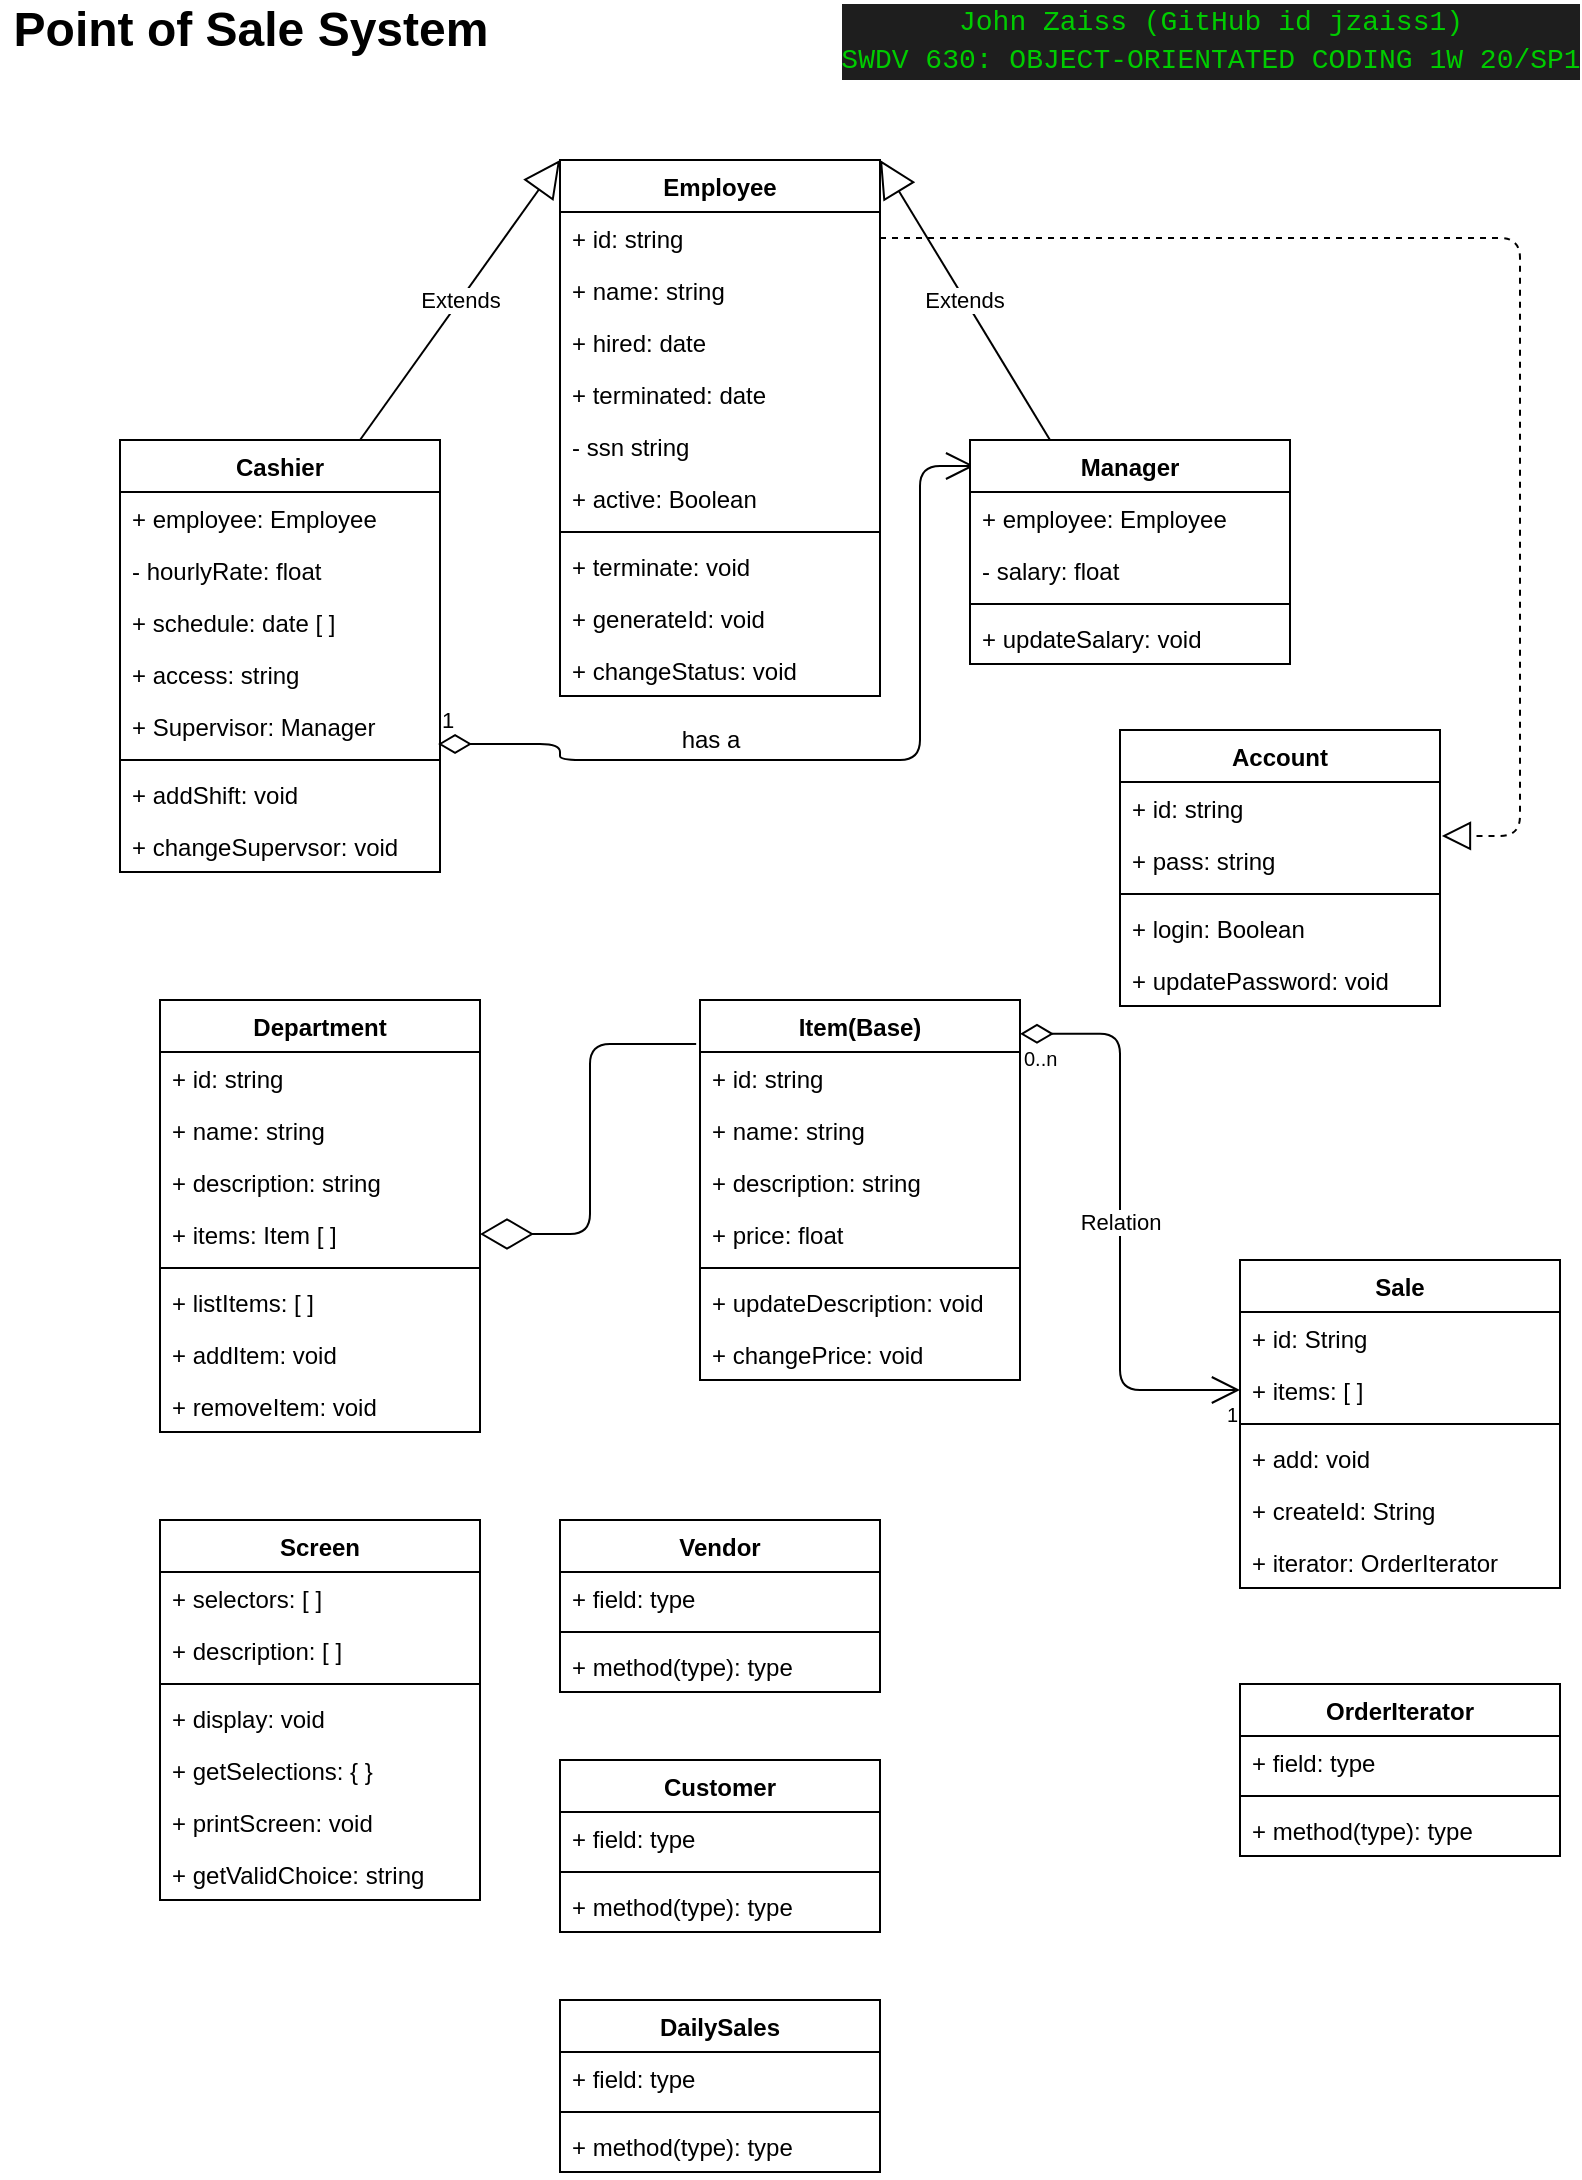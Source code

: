 <mxfile version="12.7.9" type="onedrive"><diagram name="Page-1" id="c4acf3e9-155e-7222-9cf6-157b1a14988f"><mxGraphModel dx="1422" dy="809" grid="1" gridSize="10" guides="1" tooltips="1" connect="1" arrows="1" fold="1" page="1" pageScale="1" pageWidth="850" pageHeight="1100" background="#ffffff" math="0" shadow="0"><root><mxCell id="0"/><mxCell id="1" parent="0"/><mxCell id="Xxh8gBO-LgEXjHIjxmdG-36" value="" style="endArrow=block;dashed=1;endFill=0;endSize=12;html=1;exitX=1;exitY=0.5;exitDx=0;exitDy=0;edgeStyle=orthogonalEdgeStyle;entryX=1.006;entryY=1.038;entryDx=0;entryDy=0;entryPerimeter=0;" edge="1" parent="1" source="ix763_6iFT6RUFImsOQL-2" target="Xxh8gBO-LgEXjHIjxmdG-8"><mxGeometry width="160" relative="1" as="geometry"><mxPoint x="340" y="480" as="sourcePoint"/><mxPoint x="760" y="360" as="targetPoint"/><Array as="points"><mxPoint x="800" y="159"/><mxPoint x="800" y="458"/></Array></mxGeometry></mxCell><mxCell id="ix763_6iFT6RUFImsOQL-1" value="Employee" style="swimlane;fontStyle=1;align=center;verticalAlign=top;childLayout=stackLayout;horizontal=1;startSize=26;horizontalStack=0;resizeParent=1;resizeParentMax=0;resizeLast=0;collapsible=1;marginBottom=0;" parent="1" vertex="1"><mxGeometry x="320" y="120" width="160" height="268" as="geometry"/></mxCell><mxCell id="ix763_6iFT6RUFImsOQL-2" value="+ id: string" style="text;strokeColor=none;fillColor=none;align=left;verticalAlign=top;spacingLeft=4;spacingRight=4;overflow=hidden;rotatable=0;points=[[0,0.5],[1,0.5]];portConstraint=eastwest;" parent="ix763_6iFT6RUFImsOQL-1" vertex="1"><mxGeometry y="26" width="160" height="26" as="geometry"/></mxCell><mxCell id="ix763_6iFT6RUFImsOQL-8" value="+ name: string" style="text;strokeColor=none;fillColor=none;align=left;verticalAlign=top;spacingLeft=4;spacingRight=4;overflow=hidden;rotatable=0;points=[[0,0.5],[1,0.5]];portConstraint=eastwest;" parent="ix763_6iFT6RUFImsOQL-1" vertex="1"><mxGeometry y="52" width="160" height="26" as="geometry"/></mxCell><mxCell id="ix763_6iFT6RUFImsOQL-47" value="+ hired: date" style="text;strokeColor=none;fillColor=none;align=left;verticalAlign=top;spacingLeft=4;spacingRight=4;overflow=hidden;rotatable=0;points=[[0,0.5],[1,0.5]];portConstraint=eastwest;" parent="ix763_6iFT6RUFImsOQL-1" vertex="1"><mxGeometry y="78" width="160" height="26" as="geometry"/></mxCell><mxCell id="ix763_6iFT6RUFImsOQL-48" value="+ terminated: date" style="text;strokeColor=none;fillColor=none;align=left;verticalAlign=top;spacingLeft=4;spacingRight=4;overflow=hidden;rotatable=0;points=[[0,0.5],[1,0.5]];portConstraint=eastwest;" parent="ix763_6iFT6RUFImsOQL-1" vertex="1"><mxGeometry y="104" width="160" height="26" as="geometry"/></mxCell><mxCell id="ix763_6iFT6RUFImsOQL-49" value="- ssn string" style="text;strokeColor=none;fillColor=none;align=left;verticalAlign=top;spacingLeft=4;spacingRight=4;overflow=hidden;rotatable=0;points=[[0,0.5],[1,0.5]];portConstraint=eastwest;" parent="ix763_6iFT6RUFImsOQL-1" vertex="1"><mxGeometry y="130" width="160" height="26" as="geometry"/></mxCell><mxCell id="ix763_6iFT6RUFImsOQL-9" value="+ active: Boolean" style="text;strokeColor=none;fillColor=none;align=left;verticalAlign=top;spacingLeft=4;spacingRight=4;overflow=hidden;rotatable=0;points=[[0,0.5],[1,0.5]];portConstraint=eastwest;" parent="ix763_6iFT6RUFImsOQL-1" vertex="1"><mxGeometry y="156" width="160" height="26" as="geometry"/></mxCell><mxCell id="ix763_6iFT6RUFImsOQL-3" value="" style="line;strokeWidth=1;fillColor=none;align=left;verticalAlign=middle;spacingTop=-1;spacingLeft=3;spacingRight=3;rotatable=0;labelPosition=right;points=[];portConstraint=eastwest;" parent="ix763_6iFT6RUFImsOQL-1" vertex="1"><mxGeometry y="182" width="160" height="8" as="geometry"/></mxCell><mxCell id="ix763_6iFT6RUFImsOQL-4" value="+ terminate: void" style="text;strokeColor=none;fillColor=none;align=left;verticalAlign=top;spacingLeft=4;spacingRight=4;overflow=hidden;rotatable=0;points=[[0,0.5],[1,0.5]];portConstraint=eastwest;" parent="ix763_6iFT6RUFImsOQL-1" vertex="1"><mxGeometry y="190" width="160" height="26" as="geometry"/></mxCell><mxCell id="Xxh8gBO-LgEXjHIjxmdG-11" value="+ generateId: void" style="text;strokeColor=none;fillColor=none;align=left;verticalAlign=top;spacingLeft=4;spacingRight=4;overflow=hidden;rotatable=0;points=[[0,0.5],[1,0.5]];portConstraint=eastwest;" vertex="1" parent="ix763_6iFT6RUFImsOQL-1"><mxGeometry y="216" width="160" height="26" as="geometry"/></mxCell><mxCell id="ix763_6iFT6RUFImsOQL-53" value="+ changeStatus: void" style="text;strokeColor=none;fillColor=none;align=left;verticalAlign=top;spacingLeft=4;spacingRight=4;overflow=hidden;rotatable=0;points=[[0,0.5],[1,0.5]];portConstraint=eastwest;" parent="ix763_6iFT6RUFImsOQL-1" vertex="1"><mxGeometry y="242" width="160" height="26" as="geometry"/></mxCell><mxCell id="ix763_6iFT6RUFImsOQL-5" value="&lt;div style=&quot;font-size: 24px;&quot;&gt;Point of Sale System&lt;/div&gt;" style="text;html=1;align=center;verticalAlign=middle;resizable=0;points=[];autosize=1;fontSize=24;fontStyle=1" parent="1" vertex="1"><mxGeometry x="40" y="40" width="250" height="30" as="geometry"/></mxCell><mxCell id="ix763_6iFT6RUFImsOQL-6" value="&lt;div style=&quot;background-color: rgb(30 , 30 , 30) ; font-family: &amp;#34;consolas&amp;#34; , &amp;#34;courier new&amp;#34; , monospace ; font-weight: normal ; font-size: 14px ; line-height: 19px ; white-space: pre&quot;&gt;&lt;div&gt;&lt;font color=&quot;#00CC00&quot;&gt;John&amp;nbsp;Zaiss&amp;nbsp;(GitHub&amp;nbsp;id&amp;nbsp;jzaiss1)&lt;/font&gt;&lt;/div&gt;&lt;div&gt;&lt;font color=&quot;#00CC00&quot;&gt;SWDV&amp;nbsp;630:&amp;nbsp;OBJECT-ORIENTATED&amp;nbsp;CODING&amp;nbsp;1W&amp;nbsp;20/SP1&lt;/font&gt;&lt;/div&gt;&lt;/div&gt;" style="text;html=1;align=center;verticalAlign=middle;resizable=0;points=[];autosize=1;fontSize=24;" parent="1" vertex="1"><mxGeometry x="460" y="40" width="370" height="40" as="geometry"/></mxCell><mxCell id="ix763_6iFT6RUFImsOQL-10" value="Item(Base)" style="swimlane;fontStyle=1;align=center;verticalAlign=top;childLayout=stackLayout;horizontal=1;startSize=26;horizontalStack=0;resizeParent=1;resizeParentMax=0;resizeLast=0;collapsible=1;marginBottom=0;" parent="1" vertex="1"><mxGeometry x="390" y="540" width="160" height="190" as="geometry"/></mxCell><mxCell id="ix763_6iFT6RUFImsOQL-21" value="+ id: string" style="text;strokeColor=none;fillColor=none;align=left;verticalAlign=top;spacingLeft=4;spacingRight=4;overflow=hidden;rotatable=0;points=[[0,0.5],[1,0.5]];portConstraint=eastwest;" parent="ix763_6iFT6RUFImsOQL-10" vertex="1"><mxGeometry y="26" width="160" height="26" as="geometry"/></mxCell><mxCell id="ix763_6iFT6RUFImsOQL-20" value="+ name: string" style="text;strokeColor=none;fillColor=none;align=left;verticalAlign=top;spacingLeft=4;spacingRight=4;overflow=hidden;rotatable=0;points=[[0,0.5],[1,0.5]];portConstraint=eastwest;" parent="ix763_6iFT6RUFImsOQL-10" vertex="1"><mxGeometry y="52" width="160" height="26" as="geometry"/></mxCell><mxCell id="ix763_6iFT6RUFImsOQL-44" value="+ description: string" style="text;strokeColor=none;fillColor=none;align=left;verticalAlign=top;spacingLeft=4;spacingRight=4;overflow=hidden;rotatable=0;points=[[0,0.5],[1,0.5]];portConstraint=eastwest;" parent="ix763_6iFT6RUFImsOQL-10" vertex="1"><mxGeometry y="78" width="160" height="26" as="geometry"/></mxCell><mxCell id="ix763_6iFT6RUFImsOQL-11" value="+ price: float" style="text;strokeColor=none;fillColor=none;align=left;verticalAlign=top;spacingLeft=4;spacingRight=4;overflow=hidden;rotatable=0;points=[[0,0.5],[1,0.5]];portConstraint=eastwest;" parent="ix763_6iFT6RUFImsOQL-10" vertex="1"><mxGeometry y="104" width="160" height="26" as="geometry"/></mxCell><mxCell id="ix763_6iFT6RUFImsOQL-12" value="" style="line;strokeWidth=1;fillColor=none;align=left;verticalAlign=middle;spacingTop=-1;spacingLeft=3;spacingRight=3;rotatable=0;labelPosition=right;points=[];portConstraint=eastwest;" parent="ix763_6iFT6RUFImsOQL-10" vertex="1"><mxGeometry y="130" width="160" height="8" as="geometry"/></mxCell><mxCell id="ix763_6iFT6RUFImsOQL-60" value="+ updateDescription: void" style="text;strokeColor=none;fillColor=none;align=left;verticalAlign=top;spacingLeft=4;spacingRight=4;overflow=hidden;rotatable=0;points=[[0,0.5],[1,0.5]];portConstraint=eastwest;" parent="ix763_6iFT6RUFImsOQL-10" vertex="1"><mxGeometry y="138" width="160" height="26" as="geometry"/></mxCell><mxCell id="ix763_6iFT6RUFImsOQL-13" value="+ changePrice: void" style="text;strokeColor=none;fillColor=none;align=left;verticalAlign=top;spacingLeft=4;spacingRight=4;overflow=hidden;rotatable=0;points=[[0,0.5],[1,0.5]];portConstraint=eastwest;" parent="ix763_6iFT6RUFImsOQL-10" vertex="1"><mxGeometry y="164" width="160" height="26" as="geometry"/></mxCell><mxCell id="ix763_6iFT6RUFImsOQL-14" value="Department" style="swimlane;fontStyle=1;align=center;verticalAlign=top;childLayout=stackLayout;horizontal=1;startSize=26;horizontalStack=0;resizeParent=1;resizeParentMax=0;resizeLast=0;collapsible=1;marginBottom=0;" parent="1" vertex="1"><mxGeometry x="120" y="540" width="160" height="216" as="geometry"/></mxCell><mxCell id="ix763_6iFT6RUFImsOQL-43" value="+ id: string" style="text;strokeColor=none;fillColor=none;align=left;verticalAlign=top;spacingLeft=4;spacingRight=4;overflow=hidden;rotatable=0;points=[[0,0.5],[1,0.5]];portConstraint=eastwest;" parent="ix763_6iFT6RUFImsOQL-14" vertex="1"><mxGeometry y="26" width="160" height="26" as="geometry"/></mxCell><mxCell id="ix763_6iFT6RUFImsOQL-15" value="+ name: string" style="text;strokeColor=none;fillColor=none;align=left;verticalAlign=top;spacingLeft=4;spacingRight=4;overflow=hidden;rotatable=0;points=[[0,0.5],[1,0.5]];portConstraint=eastwest;" parent="ix763_6iFT6RUFImsOQL-14" vertex="1"><mxGeometry y="52" width="160" height="26" as="geometry"/></mxCell><mxCell id="ix763_6iFT6RUFImsOQL-40" value="+ description: string" style="text;strokeColor=none;fillColor=none;align=left;verticalAlign=top;spacingLeft=4;spacingRight=4;overflow=hidden;rotatable=0;points=[[0,0.5],[1,0.5]];portConstraint=eastwest;" parent="ix763_6iFT6RUFImsOQL-14" vertex="1"><mxGeometry y="78" width="160" height="26" as="geometry"/></mxCell><mxCell id="ix763_6iFT6RUFImsOQL-18" value="+ items: Item [ ]" style="text;strokeColor=none;fillColor=none;align=left;verticalAlign=top;spacingLeft=4;spacingRight=4;overflow=hidden;rotatable=0;points=[[0,0.5],[1,0.5]];portConstraint=eastwest;" parent="ix763_6iFT6RUFImsOQL-14" vertex="1"><mxGeometry y="104" width="160" height="26" as="geometry"/></mxCell><mxCell id="ix763_6iFT6RUFImsOQL-16" value="" style="line;strokeWidth=1;fillColor=none;align=left;verticalAlign=middle;spacingTop=-1;spacingLeft=3;spacingRight=3;rotatable=0;labelPosition=right;points=[];portConstraint=eastwest;" parent="ix763_6iFT6RUFImsOQL-14" vertex="1"><mxGeometry y="130" width="160" height="8" as="geometry"/></mxCell><mxCell id="ix763_6iFT6RUFImsOQL-41" value="+ listItems: [ ]" style="text;strokeColor=none;fillColor=none;align=left;verticalAlign=top;spacingLeft=4;spacingRight=4;overflow=hidden;rotatable=0;points=[[0,0.5],[1,0.5]];portConstraint=eastwest;" parent="ix763_6iFT6RUFImsOQL-14" vertex="1"><mxGeometry y="138" width="160" height="26" as="geometry"/></mxCell><mxCell id="ix763_6iFT6RUFImsOQL-17" value="+ addItem: void" style="text;strokeColor=none;fillColor=none;align=left;verticalAlign=top;spacingLeft=4;spacingRight=4;overflow=hidden;rotatable=0;points=[[0,0.5],[1,0.5]];portConstraint=eastwest;" parent="ix763_6iFT6RUFImsOQL-14" vertex="1"><mxGeometry y="164" width="160" height="26" as="geometry"/></mxCell><mxCell id="ix763_6iFT6RUFImsOQL-42" value="+ removeItem: void" style="text;strokeColor=none;fillColor=none;align=left;verticalAlign=top;spacingLeft=4;spacingRight=4;overflow=hidden;rotatable=0;points=[[0,0.5],[1,0.5]];portConstraint=eastwest;" parent="ix763_6iFT6RUFImsOQL-14" vertex="1"><mxGeometry y="190" width="160" height="26" as="geometry"/></mxCell><mxCell id="ix763_6iFT6RUFImsOQL-28" value="" style="endArrow=diamondThin;endFill=0;endSize=24;html=1;edgeStyle=orthogonalEdgeStyle;entryX=1;entryY=0.5;entryDx=0;entryDy=0;exitX=-0.012;exitY=0.116;exitDx=0;exitDy=0;exitPerimeter=0;" parent="1" source="ix763_6iFT6RUFImsOQL-10" target="ix763_6iFT6RUFImsOQL-18" edge="1"><mxGeometry width="160" relative="1" as="geometry"><mxPoint x="120" y="704" as="sourcePoint"/><mxPoint x="280" y="704" as="targetPoint"/></mxGeometry></mxCell><mxCell id="ix763_6iFT6RUFImsOQL-31" value="Cashier" style="swimlane;fontStyle=1;align=center;verticalAlign=top;childLayout=stackLayout;horizontal=1;startSize=26;horizontalStack=0;resizeParent=1;resizeParentMax=0;resizeLast=0;collapsible=1;marginBottom=0;" parent="1" vertex="1"><mxGeometry x="100" y="260" width="160" height="216" as="geometry"/></mxCell><mxCell id="ix763_6iFT6RUFImsOQL-32" value="+ employee: Employee" style="text;strokeColor=none;fillColor=none;align=left;verticalAlign=top;spacingLeft=4;spacingRight=4;overflow=hidden;rotatable=0;points=[[0,0.5],[1,0.5]];portConstraint=eastwest;" parent="ix763_6iFT6RUFImsOQL-31" vertex="1"><mxGeometry y="26" width="160" height="26" as="geometry"/></mxCell><mxCell id="ix763_6iFT6RUFImsOQL-50" value="- hourlyRate: float" style="text;strokeColor=none;fillColor=none;align=left;verticalAlign=top;spacingLeft=4;spacingRight=4;overflow=hidden;rotatable=0;points=[[0,0.5],[1,0.5]];portConstraint=eastwest;" parent="ix763_6iFT6RUFImsOQL-31" vertex="1"><mxGeometry y="52" width="160" height="26" as="geometry"/></mxCell><mxCell id="ix763_6iFT6RUFImsOQL-55" value="+ schedule: date [ ] " style="text;strokeColor=none;fillColor=none;align=left;verticalAlign=top;spacingLeft=4;spacingRight=4;overflow=hidden;rotatable=0;points=[[0,0.5],[1,0.5]];portConstraint=eastwest;" parent="ix763_6iFT6RUFImsOQL-31" vertex="1"><mxGeometry y="78" width="160" height="26" as="geometry"/></mxCell><mxCell id="Xxh8gBO-LgEXjHIjxmdG-12" value="+ access: string" style="text;strokeColor=none;fillColor=none;align=left;verticalAlign=top;spacingLeft=4;spacingRight=4;overflow=hidden;rotatable=0;points=[[0,0.5],[1,0.5]];portConstraint=eastwest;" vertex="1" parent="ix763_6iFT6RUFImsOQL-31"><mxGeometry y="104" width="160" height="26" as="geometry"/></mxCell><mxCell id="ix763_6iFT6RUFImsOQL-57" value="+ Supervisor: Manager" style="text;strokeColor=none;fillColor=none;align=left;verticalAlign=top;spacingLeft=4;spacingRight=4;overflow=hidden;rotatable=0;points=[[0,0.5],[1,0.5]];portConstraint=eastwest;" parent="ix763_6iFT6RUFImsOQL-31" vertex="1"><mxGeometry y="130" width="160" height="26" as="geometry"/></mxCell><mxCell id="ix763_6iFT6RUFImsOQL-33" value="" style="line;strokeWidth=1;fillColor=none;align=left;verticalAlign=middle;spacingTop=-1;spacingLeft=3;spacingRight=3;rotatable=0;labelPosition=right;points=[];portConstraint=eastwest;" parent="ix763_6iFT6RUFImsOQL-31" vertex="1"><mxGeometry y="156" width="160" height="8" as="geometry"/></mxCell><mxCell id="ix763_6iFT6RUFImsOQL-59" value="+ addShift: void" style="text;strokeColor=none;fillColor=none;align=left;verticalAlign=top;spacingLeft=4;spacingRight=4;overflow=hidden;rotatable=0;points=[[0,0.5],[1,0.5]];portConstraint=eastwest;" parent="ix763_6iFT6RUFImsOQL-31" vertex="1"><mxGeometry y="164" width="160" height="26" as="geometry"/></mxCell><mxCell id="ix763_6iFT6RUFImsOQL-34" value="+ changeSupervsor: void" style="text;strokeColor=none;fillColor=none;align=left;verticalAlign=top;spacingLeft=4;spacingRight=4;overflow=hidden;rotatable=0;points=[[0,0.5],[1,0.5]];portConstraint=eastwest;" parent="ix763_6iFT6RUFImsOQL-31" vertex="1"><mxGeometry y="190" width="160" height="26" as="geometry"/></mxCell><mxCell id="ix763_6iFT6RUFImsOQL-39" value="Extends" style="endArrow=block;endSize=16;endFill=0;html=1;exitX=0.75;exitY=0;exitDx=0;exitDy=0;entryX=0;entryY=0;entryDx=0;entryDy=0;" parent="1" source="ix763_6iFT6RUFImsOQL-31" target="ix763_6iFT6RUFImsOQL-1" edge="1"><mxGeometry width="160" relative="1" as="geometry"><mxPoint y="530" as="sourcePoint"/><mxPoint x="300" y="130" as="targetPoint"/></mxGeometry></mxCell><mxCell id="ix763_6iFT6RUFImsOQL-45" value="Extends" style="endArrow=block;endSize=16;endFill=0;html=1;exitX=0.25;exitY=0;exitDx=0;exitDy=0;entryX=1;entryY=0;entryDx=0;entryDy=0;" parent="1" source="ix763_6iFT6RUFImsOQL-35" target="ix763_6iFT6RUFImsOQL-1" edge="1"><mxGeometry width="160" relative="1" as="geometry"><mxPoint x="690" y="190" as="sourcePoint"/><mxPoint x="480" y="130" as="targetPoint"/></mxGeometry></mxCell><mxCell id="ix763_6iFT6RUFImsOQL-58" value="1" style="endArrow=open;html=1;endSize=12;startArrow=diamondThin;startSize=14;startFill=0;edgeStyle=orthogonalEdgeStyle;align=left;verticalAlign=bottom;entryX=0.013;entryY=0.116;entryDx=0;entryDy=0;entryPerimeter=0;exitX=0.994;exitY=0.846;exitDx=0;exitDy=0;exitPerimeter=0;" parent="1" source="ix763_6iFT6RUFImsOQL-57" target="ix763_6iFT6RUFImsOQL-35" edge="1"><mxGeometry x="-1" y="3" relative="1" as="geometry"><mxPoint x="270" y="403" as="sourcePoint"/><mxPoint x="160" y="790" as="targetPoint"/><Array as="points"><mxPoint x="320" y="412"/><mxPoint x="320" y="420"/><mxPoint x="500" y="420"/><mxPoint x="500" y="273"/></Array></mxGeometry></mxCell><mxCell id="vfpvw5UDae7RRDjzONxK-2" value="has a" style="text;html=1;align=center;verticalAlign=middle;resizable=0;points=[];autosize=1;" parent="1" vertex="1"><mxGeometry x="370" y="400" width="50" height="20" as="geometry"/></mxCell><mxCell id="Xxh8gBO-LgEXjHIjxmdG-1" value="Screen" style="swimlane;fontStyle=1;align=center;verticalAlign=top;childLayout=stackLayout;horizontal=1;startSize=26;horizontalStack=0;resizeParent=1;resizeParentMax=0;resizeLast=0;collapsible=1;marginBottom=0;" vertex="1" parent="1"><mxGeometry x="120" y="800" width="160" height="190" as="geometry"/></mxCell><mxCell id="Xxh8gBO-LgEXjHIjxmdG-2" value="+ selectors: [ ]&#xA;" style="text;strokeColor=none;fillColor=none;align=left;verticalAlign=top;spacingLeft=4;spacingRight=4;overflow=hidden;rotatable=0;points=[[0,0.5],[1,0.5]];portConstraint=eastwest;" vertex="1" parent="Xxh8gBO-LgEXjHIjxmdG-1"><mxGeometry y="26" width="160" height="26" as="geometry"/></mxCell><mxCell id="Xxh8gBO-LgEXjHIjxmdG-5" value="+ description: [ ]" style="text;strokeColor=none;fillColor=none;align=left;verticalAlign=top;spacingLeft=4;spacingRight=4;overflow=hidden;rotatable=0;points=[[0,0.5],[1,0.5]];portConstraint=eastwest;" vertex="1" parent="Xxh8gBO-LgEXjHIjxmdG-1"><mxGeometry y="52" width="160" height="26" as="geometry"/></mxCell><mxCell id="Xxh8gBO-LgEXjHIjxmdG-3" value="" style="line;strokeWidth=1;fillColor=none;align=left;verticalAlign=middle;spacingTop=-1;spacingLeft=3;spacingRight=3;rotatable=0;labelPosition=right;points=[];portConstraint=eastwest;" vertex="1" parent="Xxh8gBO-LgEXjHIjxmdG-1"><mxGeometry y="78" width="160" height="8" as="geometry"/></mxCell><mxCell id="Xxh8gBO-LgEXjHIjxmdG-6" value="+ display: void" style="text;strokeColor=none;fillColor=none;align=left;verticalAlign=top;spacingLeft=4;spacingRight=4;overflow=hidden;rotatable=0;points=[[0,0.5],[1,0.5]];portConstraint=eastwest;" vertex="1" parent="Xxh8gBO-LgEXjHIjxmdG-1"><mxGeometry y="86" width="160" height="26" as="geometry"/></mxCell><mxCell id="Xxh8gBO-LgEXjHIjxmdG-29" value="+ getSelections: { }" style="text;strokeColor=none;fillColor=none;align=left;verticalAlign=top;spacingLeft=4;spacingRight=4;overflow=hidden;rotatable=0;points=[[0,0.5],[1,0.5]];portConstraint=eastwest;" vertex="1" parent="Xxh8gBO-LgEXjHIjxmdG-1"><mxGeometry y="112" width="160" height="26" as="geometry"/></mxCell><mxCell id="Xxh8gBO-LgEXjHIjxmdG-30" value="+ printScreen: void" style="text;strokeColor=none;fillColor=none;align=left;verticalAlign=top;spacingLeft=4;spacingRight=4;overflow=hidden;rotatable=0;points=[[0,0.5],[1,0.5]];portConstraint=eastwest;" vertex="1" parent="Xxh8gBO-LgEXjHIjxmdG-1"><mxGeometry y="138" width="160" height="26" as="geometry"/></mxCell><mxCell id="Xxh8gBO-LgEXjHIjxmdG-4" value="+ getValidChoice: string&#xA;" style="text;strokeColor=none;fillColor=none;align=left;verticalAlign=top;spacingLeft=4;spacingRight=4;overflow=hidden;rotatable=0;points=[[0,0.5],[1,0.5]];portConstraint=eastwest;" vertex="1" parent="Xxh8gBO-LgEXjHIjxmdG-1"><mxGeometry y="164" width="160" height="26" as="geometry"/></mxCell><mxCell id="Xxh8gBO-LgEXjHIjxmdG-7" value="Account" style="swimlane;fontStyle=1;align=center;verticalAlign=top;childLayout=stackLayout;horizontal=1;startSize=26;horizontalStack=0;resizeParent=1;resizeParentMax=0;resizeLast=0;collapsible=1;marginBottom=0;" vertex="1" parent="1"><mxGeometry x="600" y="405" width="160" height="138" as="geometry"/></mxCell><mxCell id="Xxh8gBO-LgEXjHIjxmdG-8" value="+ id: string" style="text;strokeColor=none;fillColor=none;align=left;verticalAlign=top;spacingLeft=4;spacingRight=4;overflow=hidden;rotatable=0;points=[[0,0.5],[1,0.5]];portConstraint=eastwest;" vertex="1" parent="Xxh8gBO-LgEXjHIjxmdG-7"><mxGeometry y="26" width="160" height="26" as="geometry"/></mxCell><mxCell id="Xxh8gBO-LgEXjHIjxmdG-34" value="+ pass: string" style="text;strokeColor=none;fillColor=none;align=left;verticalAlign=top;spacingLeft=4;spacingRight=4;overflow=hidden;rotatable=0;points=[[0,0.5],[1,0.5]];portConstraint=eastwest;" vertex="1" parent="Xxh8gBO-LgEXjHIjxmdG-7"><mxGeometry y="52" width="160" height="26" as="geometry"/></mxCell><mxCell id="Xxh8gBO-LgEXjHIjxmdG-9" value="" style="line;strokeWidth=1;fillColor=none;align=left;verticalAlign=middle;spacingTop=-1;spacingLeft=3;spacingRight=3;rotatable=0;labelPosition=right;points=[];portConstraint=eastwest;" vertex="1" parent="Xxh8gBO-LgEXjHIjxmdG-7"><mxGeometry y="78" width="160" height="8" as="geometry"/></mxCell><mxCell id="Xxh8gBO-LgEXjHIjxmdG-35" value="+ login: Boolean" style="text;strokeColor=none;fillColor=none;align=left;verticalAlign=top;spacingLeft=4;spacingRight=4;overflow=hidden;rotatable=0;points=[[0,0.5],[1,0.5]];portConstraint=eastwest;" vertex="1" parent="Xxh8gBO-LgEXjHIjxmdG-7"><mxGeometry y="86" width="160" height="26" as="geometry"/></mxCell><mxCell id="Xxh8gBO-LgEXjHIjxmdG-10" value="+ updatePassword: void" style="text;strokeColor=none;fillColor=none;align=left;verticalAlign=top;spacingLeft=4;spacingRight=4;overflow=hidden;rotatable=0;points=[[0,0.5],[1,0.5]];portConstraint=eastwest;" vertex="1" parent="Xxh8gBO-LgEXjHIjxmdG-7"><mxGeometry y="112" width="160" height="26" as="geometry"/></mxCell><mxCell id="Xxh8gBO-LgEXjHIjxmdG-13" value="Vendor" style="swimlane;fontStyle=1;align=center;verticalAlign=top;childLayout=stackLayout;horizontal=1;startSize=26;horizontalStack=0;resizeParent=1;resizeParentMax=0;resizeLast=0;collapsible=1;marginBottom=0;" vertex="1" parent="1"><mxGeometry x="320" y="800" width="160" height="86" as="geometry"/></mxCell><mxCell id="Xxh8gBO-LgEXjHIjxmdG-14" value="+ field: type" style="text;strokeColor=none;fillColor=none;align=left;verticalAlign=top;spacingLeft=4;spacingRight=4;overflow=hidden;rotatable=0;points=[[0,0.5],[1,0.5]];portConstraint=eastwest;" vertex="1" parent="Xxh8gBO-LgEXjHIjxmdG-13"><mxGeometry y="26" width="160" height="26" as="geometry"/></mxCell><mxCell id="Xxh8gBO-LgEXjHIjxmdG-15" value="" style="line;strokeWidth=1;fillColor=none;align=left;verticalAlign=middle;spacingTop=-1;spacingLeft=3;spacingRight=3;rotatable=0;labelPosition=right;points=[];portConstraint=eastwest;" vertex="1" parent="Xxh8gBO-LgEXjHIjxmdG-13"><mxGeometry y="52" width="160" height="8" as="geometry"/></mxCell><mxCell id="Xxh8gBO-LgEXjHIjxmdG-16" value="+ method(type): type" style="text;strokeColor=none;fillColor=none;align=left;verticalAlign=top;spacingLeft=4;spacingRight=4;overflow=hidden;rotatable=0;points=[[0,0.5],[1,0.5]];portConstraint=eastwest;" vertex="1" parent="Xxh8gBO-LgEXjHIjxmdG-13"><mxGeometry y="60" width="160" height="26" as="geometry"/></mxCell><mxCell id="Xxh8gBO-LgEXjHIjxmdG-17" value="Customer" style="swimlane;fontStyle=1;align=center;verticalAlign=top;childLayout=stackLayout;horizontal=1;startSize=26;horizontalStack=0;resizeParent=1;resizeParentMax=0;resizeLast=0;collapsible=1;marginBottom=0;" vertex="1" parent="1"><mxGeometry x="320" y="920" width="160" height="86" as="geometry"/></mxCell><mxCell id="Xxh8gBO-LgEXjHIjxmdG-18" value="+ field: type" style="text;strokeColor=none;fillColor=none;align=left;verticalAlign=top;spacingLeft=4;spacingRight=4;overflow=hidden;rotatable=0;points=[[0,0.5],[1,0.5]];portConstraint=eastwest;" vertex="1" parent="Xxh8gBO-LgEXjHIjxmdG-17"><mxGeometry y="26" width="160" height="26" as="geometry"/></mxCell><mxCell id="Xxh8gBO-LgEXjHIjxmdG-19" value="" style="line;strokeWidth=1;fillColor=none;align=left;verticalAlign=middle;spacingTop=-1;spacingLeft=3;spacingRight=3;rotatable=0;labelPosition=right;points=[];portConstraint=eastwest;" vertex="1" parent="Xxh8gBO-LgEXjHIjxmdG-17"><mxGeometry y="52" width="160" height="8" as="geometry"/></mxCell><mxCell id="Xxh8gBO-LgEXjHIjxmdG-20" value="+ method(type): type" style="text;strokeColor=none;fillColor=none;align=left;verticalAlign=top;spacingLeft=4;spacingRight=4;overflow=hidden;rotatable=0;points=[[0,0.5],[1,0.5]];portConstraint=eastwest;" vertex="1" parent="Xxh8gBO-LgEXjHIjxmdG-17"><mxGeometry y="60" width="160" height="26" as="geometry"/></mxCell><mxCell id="Xxh8gBO-LgEXjHIjxmdG-21" value="Sale" style="swimlane;fontStyle=1;align=center;verticalAlign=top;childLayout=stackLayout;horizontal=1;startSize=26;horizontalStack=0;resizeParent=1;resizeParentMax=0;resizeLast=0;collapsible=1;marginBottom=0;" vertex="1" parent="1"><mxGeometry x="660" y="670" width="160" height="164" as="geometry"/></mxCell><mxCell id="Xxh8gBO-LgEXjHIjxmdG-22" value="+ id: String" style="text;strokeColor=none;fillColor=none;align=left;verticalAlign=top;spacingLeft=4;spacingRight=4;overflow=hidden;rotatable=0;points=[[0,0.5],[1,0.5]];portConstraint=eastwest;" vertex="1" parent="Xxh8gBO-LgEXjHIjxmdG-21"><mxGeometry y="26" width="160" height="26" as="geometry"/></mxCell><mxCell id="Xxh8gBO-LgEXjHIjxmdG-38" value="+ items: [ ]" style="text;strokeColor=none;fillColor=none;align=left;verticalAlign=top;spacingLeft=4;spacingRight=4;overflow=hidden;rotatable=0;points=[[0,0.5],[1,0.5]];portConstraint=eastwest;" vertex="1" parent="Xxh8gBO-LgEXjHIjxmdG-21"><mxGeometry y="52" width="160" height="26" as="geometry"/></mxCell><mxCell id="Xxh8gBO-LgEXjHIjxmdG-23" value="" style="line;strokeWidth=1;fillColor=none;align=left;verticalAlign=middle;spacingTop=-1;spacingLeft=3;spacingRight=3;rotatable=0;labelPosition=right;points=[];portConstraint=eastwest;" vertex="1" parent="Xxh8gBO-LgEXjHIjxmdG-21"><mxGeometry y="78" width="160" height="8" as="geometry"/></mxCell><mxCell id="Xxh8gBO-LgEXjHIjxmdG-40" value="+ add: void" style="text;strokeColor=none;fillColor=none;align=left;verticalAlign=top;spacingLeft=4;spacingRight=4;overflow=hidden;rotatable=0;points=[[0,0.5],[1,0.5]];portConstraint=eastwest;" vertex="1" parent="Xxh8gBO-LgEXjHIjxmdG-21"><mxGeometry y="86" width="160" height="26" as="geometry"/></mxCell><mxCell id="Xxh8gBO-LgEXjHIjxmdG-24" value="+ createId: String" style="text;strokeColor=none;fillColor=none;align=left;verticalAlign=top;spacingLeft=4;spacingRight=4;overflow=hidden;rotatable=0;points=[[0,0.5],[1,0.5]];portConstraint=eastwest;" vertex="1" parent="Xxh8gBO-LgEXjHIjxmdG-21"><mxGeometry y="112" width="160" height="26" as="geometry"/></mxCell><mxCell id="Xxh8gBO-LgEXjHIjxmdG-41" value="+ iterator: OrderIterator" style="text;strokeColor=none;fillColor=none;align=left;verticalAlign=top;spacingLeft=4;spacingRight=4;overflow=hidden;rotatable=0;points=[[0,0.5],[1,0.5]];portConstraint=eastwest;" vertex="1" parent="Xxh8gBO-LgEXjHIjxmdG-21"><mxGeometry y="138" width="160" height="26" as="geometry"/></mxCell><mxCell id="Xxh8gBO-LgEXjHIjxmdG-25" value="DailySales" style="swimlane;fontStyle=1;align=center;verticalAlign=top;childLayout=stackLayout;horizontal=1;startSize=26;horizontalStack=0;resizeParent=1;resizeParentMax=0;resizeLast=0;collapsible=1;marginBottom=0;" vertex="1" parent="1"><mxGeometry x="320" y="1040" width="160" height="86" as="geometry"/></mxCell><mxCell id="Xxh8gBO-LgEXjHIjxmdG-26" value="+ field: type" style="text;strokeColor=none;fillColor=none;align=left;verticalAlign=top;spacingLeft=4;spacingRight=4;overflow=hidden;rotatable=0;points=[[0,0.5],[1,0.5]];portConstraint=eastwest;" vertex="1" parent="Xxh8gBO-LgEXjHIjxmdG-25"><mxGeometry y="26" width="160" height="26" as="geometry"/></mxCell><mxCell id="Xxh8gBO-LgEXjHIjxmdG-27" value="" style="line;strokeWidth=1;fillColor=none;align=left;verticalAlign=middle;spacingTop=-1;spacingLeft=3;spacingRight=3;rotatable=0;labelPosition=right;points=[];portConstraint=eastwest;" vertex="1" parent="Xxh8gBO-LgEXjHIjxmdG-25"><mxGeometry y="52" width="160" height="8" as="geometry"/></mxCell><mxCell id="Xxh8gBO-LgEXjHIjxmdG-28" value="+ method(type): type" style="text;strokeColor=none;fillColor=none;align=left;verticalAlign=top;spacingLeft=4;spacingRight=4;overflow=hidden;rotatable=0;points=[[0,0.5],[1,0.5]];portConstraint=eastwest;" vertex="1" parent="Xxh8gBO-LgEXjHIjxmdG-25"><mxGeometry y="60" width="160" height="26" as="geometry"/></mxCell><mxCell id="ix763_6iFT6RUFImsOQL-35" value="Manager" style="swimlane;fontStyle=1;align=center;verticalAlign=top;childLayout=stackLayout;horizontal=1;startSize=26;horizontalStack=0;resizeParent=1;resizeParentMax=0;resizeLast=0;collapsible=1;marginBottom=0;" parent="1" vertex="1"><mxGeometry x="525" y="260" width="160" height="112" as="geometry"/></mxCell><mxCell id="ix763_6iFT6RUFImsOQL-46" value="+ employee: Employee" style="text;strokeColor=none;fillColor=none;align=left;verticalAlign=top;spacingLeft=4;spacingRight=4;overflow=hidden;rotatable=0;points=[[0,0.5],[1,0.5]];portConstraint=eastwest;" parent="ix763_6iFT6RUFImsOQL-35" vertex="1"><mxGeometry y="26" width="160" height="26" as="geometry"/></mxCell><mxCell id="ix763_6iFT6RUFImsOQL-36" value="- salary: float" style="text;strokeColor=none;fillColor=none;align=left;verticalAlign=top;spacingLeft=4;spacingRight=4;overflow=hidden;rotatable=0;points=[[0,0.5],[1,0.5]];portConstraint=eastwest;" parent="ix763_6iFT6RUFImsOQL-35" vertex="1"><mxGeometry y="52" width="160" height="26" as="geometry"/></mxCell><mxCell id="ix763_6iFT6RUFImsOQL-37" value="" style="line;strokeWidth=1;fillColor=none;align=left;verticalAlign=middle;spacingTop=-1;spacingLeft=3;spacingRight=3;rotatable=0;labelPosition=right;points=[];portConstraint=eastwest;" parent="ix763_6iFT6RUFImsOQL-35" vertex="1"><mxGeometry y="78" width="160" height="8" as="geometry"/></mxCell><mxCell id="ix763_6iFT6RUFImsOQL-38" value="+ updateSalary: void" style="text;strokeColor=none;fillColor=none;align=left;verticalAlign=top;spacingLeft=4;spacingRight=4;overflow=hidden;rotatable=0;points=[[0,0.5],[1,0.5]];portConstraint=eastwest;" parent="ix763_6iFT6RUFImsOQL-35" vertex="1"><mxGeometry y="86" width="160" height="26" as="geometry"/></mxCell><mxCell id="Xxh8gBO-LgEXjHIjxmdG-42" value="Relation" style="endArrow=open;html=1;endSize=12;startArrow=diamondThin;startSize=14;startFill=0;edgeStyle=orthogonalEdgeStyle;exitX=1;exitY=0.089;exitDx=0;exitDy=0;exitPerimeter=0;entryX=0;entryY=0.5;entryDx=0;entryDy=0;" edge="1" parent="1" source="ix763_6iFT6RUFImsOQL-10" target="Xxh8gBO-LgEXjHIjxmdG-38"><mxGeometry relative="1" as="geometry"><mxPoint x="560" y="850" as="sourcePoint"/><mxPoint x="630" y="722" as="targetPoint"/><Array as="points"><mxPoint x="600" y="557"/><mxPoint x="600" y="735"/></Array></mxGeometry></mxCell><mxCell id="Xxh8gBO-LgEXjHIjxmdG-43" value="0..n" style="resizable=0;html=1;align=left;verticalAlign=top;labelBackgroundColor=#ffffff;fontSize=10;" connectable="0" vertex="1" parent="Xxh8gBO-LgEXjHIjxmdG-42"><mxGeometry x="-1" relative="1" as="geometry"/></mxCell><mxCell id="Xxh8gBO-LgEXjHIjxmdG-44" value="1" style="resizable=0;html=1;align=right;verticalAlign=top;labelBackgroundColor=#ffffff;fontSize=10;" connectable="0" vertex="1" parent="Xxh8gBO-LgEXjHIjxmdG-42"><mxGeometry x="1" relative="1" as="geometry"/></mxCell><mxCell id="Xxh8gBO-LgEXjHIjxmdG-45" value="OrderIterator" style="swimlane;fontStyle=1;align=center;verticalAlign=top;childLayout=stackLayout;horizontal=1;startSize=26;horizontalStack=0;resizeParent=1;resizeParentMax=0;resizeLast=0;collapsible=1;marginBottom=0;" vertex="1" parent="1"><mxGeometry x="660" y="882" width="160" height="86" as="geometry"/></mxCell><mxCell id="Xxh8gBO-LgEXjHIjxmdG-46" value="+ field: type" style="text;strokeColor=none;fillColor=none;align=left;verticalAlign=top;spacingLeft=4;spacingRight=4;overflow=hidden;rotatable=0;points=[[0,0.5],[1,0.5]];portConstraint=eastwest;" vertex="1" parent="Xxh8gBO-LgEXjHIjxmdG-45"><mxGeometry y="26" width="160" height="26" as="geometry"/></mxCell><mxCell id="Xxh8gBO-LgEXjHIjxmdG-47" value="" style="line;strokeWidth=1;fillColor=none;align=left;verticalAlign=middle;spacingTop=-1;spacingLeft=3;spacingRight=3;rotatable=0;labelPosition=right;points=[];portConstraint=eastwest;" vertex="1" parent="Xxh8gBO-LgEXjHIjxmdG-45"><mxGeometry y="52" width="160" height="8" as="geometry"/></mxCell><mxCell id="Xxh8gBO-LgEXjHIjxmdG-48" value="+ method(type): type" style="text;strokeColor=none;fillColor=none;align=left;verticalAlign=top;spacingLeft=4;spacingRight=4;overflow=hidden;rotatable=0;points=[[0,0.5],[1,0.5]];portConstraint=eastwest;" vertex="1" parent="Xxh8gBO-LgEXjHIjxmdG-45"><mxGeometry y="60" width="160" height="26" as="geometry"/></mxCell></root></mxGraphModel></diagram></mxfile>